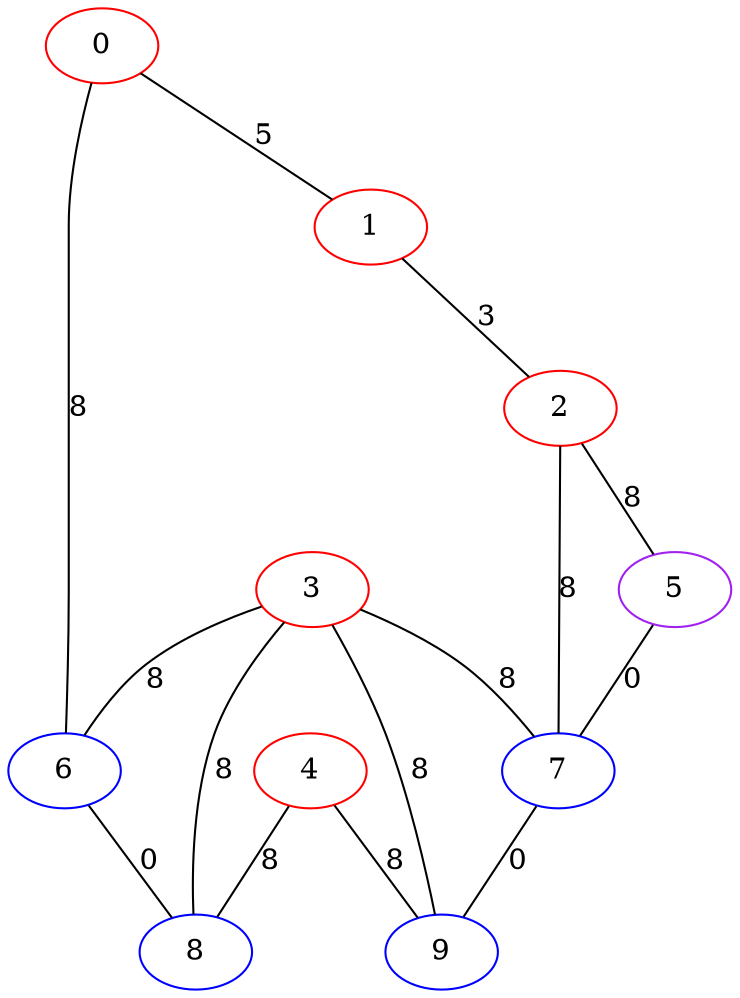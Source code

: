 graph "" {
0 [color=red, weight=1];
1 [color=red, weight=1];
2 [color=red, weight=1];
3 [color=red, weight=1];
4 [color=red, weight=1];
5 [color=purple, weight=4];
6 [color=blue, weight=3];
7 [color=blue, weight=3];
8 [color=blue, weight=3];
9 [color=blue, weight=3];
0 -- 1  [key=0, label=5];
0 -- 6  [key=0, label=8];
1 -- 2  [key=0, label=3];
2 -- 5  [key=0, label=8];
2 -- 7  [key=0, label=8];
3 -- 8  [key=0, label=8];
3 -- 9  [key=0, label=8];
3 -- 6  [key=0, label=8];
3 -- 7  [key=0, label=8];
4 -- 8  [key=0, label=8];
4 -- 9  [key=0, label=8];
5 -- 7  [key=0, label=0];
6 -- 8  [key=0, label=0];
7 -- 9  [key=0, label=0];
}
